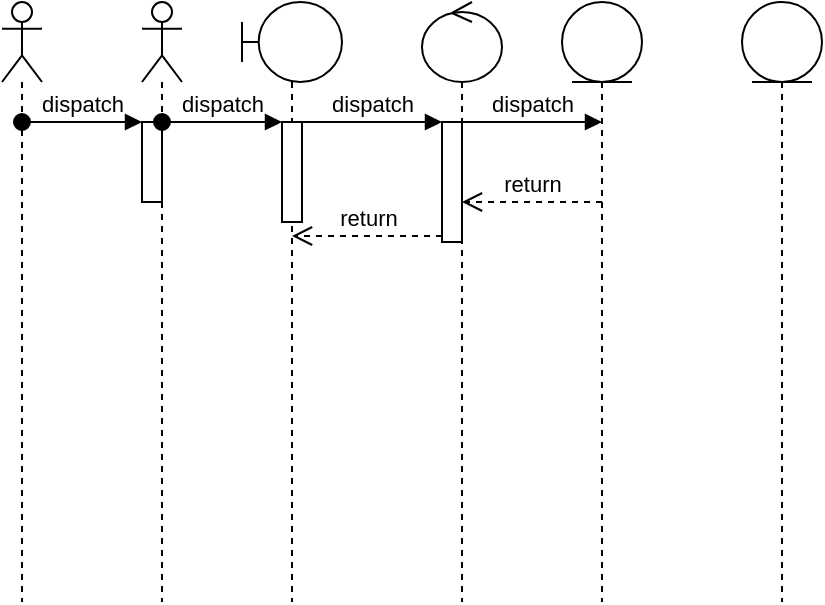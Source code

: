 <mxfile version="18.0.3" type="github">
  <diagram id="C5RBs43oDa-KdzZeNtuy" name="Page-1">
    <mxGraphModel dx="827" dy="483" grid="1" gridSize="10" guides="1" tooltips="1" connect="1" arrows="1" fold="1" page="1" pageScale="1" pageWidth="827" pageHeight="1169" math="0" shadow="0">
      <root>
        <mxCell id="WIyWlLk6GJQsqaUBKTNV-0" />
        <mxCell id="WIyWlLk6GJQsqaUBKTNV-1" parent="WIyWlLk6GJQsqaUBKTNV-0" />
        <mxCell id="IK8AEmKTrprAsrEwXX1D-0" value="" style="shape=umlLifeline;participant=umlActor;perimeter=lifelinePerimeter;whiteSpace=wrap;html=1;container=1;collapsible=0;recursiveResize=0;verticalAlign=top;spacingTop=36;outlineConnect=0;" vertex="1" parent="WIyWlLk6GJQsqaUBKTNV-1">
          <mxGeometry x="70" y="120" width="20" height="300" as="geometry" />
        </mxCell>
        <mxCell id="IK8AEmKTrprAsrEwXX1D-1" value="" style="shape=umlLifeline;participant=umlBoundary;perimeter=lifelinePerimeter;whiteSpace=wrap;html=1;container=1;collapsible=0;recursiveResize=0;verticalAlign=top;spacingTop=36;outlineConnect=0;" vertex="1" parent="WIyWlLk6GJQsqaUBKTNV-1">
          <mxGeometry x="190" y="120" width="50" height="300" as="geometry" />
        </mxCell>
        <mxCell id="IK8AEmKTrprAsrEwXX1D-2" value="" style="shape=umlLifeline;participant=umlActor;perimeter=lifelinePerimeter;whiteSpace=wrap;html=1;container=1;collapsible=0;recursiveResize=0;verticalAlign=top;spacingTop=36;outlineConnect=0;" vertex="1" parent="WIyWlLk6GJQsqaUBKTNV-1">
          <mxGeometry x="140" y="120" width="20" height="300" as="geometry" />
        </mxCell>
        <mxCell id="IK8AEmKTrprAsrEwXX1D-3" value="" style="shape=umlLifeline;participant=umlEntity;perimeter=lifelinePerimeter;whiteSpace=wrap;html=1;container=1;collapsible=0;recursiveResize=0;verticalAlign=top;spacingTop=36;outlineConnect=0;" vertex="1" parent="WIyWlLk6GJQsqaUBKTNV-1">
          <mxGeometry x="350" y="120" width="40" height="300" as="geometry" />
        </mxCell>
        <mxCell id="IK8AEmKTrprAsrEwXX1D-4" value="" style="shape=umlLifeline;participant=umlEntity;perimeter=lifelinePerimeter;whiteSpace=wrap;html=1;container=1;collapsible=0;recursiveResize=0;verticalAlign=top;spacingTop=36;outlineConnect=0;" vertex="1" parent="WIyWlLk6GJQsqaUBKTNV-1">
          <mxGeometry x="440" y="120" width="40" height="300" as="geometry" />
        </mxCell>
        <mxCell id="IK8AEmKTrprAsrEwXX1D-5" value="" style="shape=umlLifeline;participant=umlControl;perimeter=lifelinePerimeter;whiteSpace=wrap;html=1;container=1;collapsible=0;recursiveResize=0;verticalAlign=top;spacingTop=36;outlineConnect=0;" vertex="1" parent="WIyWlLk6GJQsqaUBKTNV-1">
          <mxGeometry x="280" y="120" width="40" height="300" as="geometry" />
        </mxCell>
        <mxCell id="IK8AEmKTrprAsrEwXX1D-6" value="" style="html=1;points=[];perimeter=orthogonalPerimeter;" vertex="1" parent="WIyWlLk6GJQsqaUBKTNV-1">
          <mxGeometry x="140" y="180" width="10" height="40" as="geometry" />
        </mxCell>
        <mxCell id="IK8AEmKTrprAsrEwXX1D-7" value="dispatch" style="html=1;verticalAlign=bottom;startArrow=oval;endArrow=block;startSize=8;rounded=0;" edge="1" target="IK8AEmKTrprAsrEwXX1D-6" parent="WIyWlLk6GJQsqaUBKTNV-1">
          <mxGeometry relative="1" as="geometry">
            <mxPoint x="80" y="180" as="sourcePoint" />
          </mxGeometry>
        </mxCell>
        <mxCell id="IK8AEmKTrprAsrEwXX1D-8" value="" style="html=1;points=[];perimeter=orthogonalPerimeter;" vertex="1" parent="WIyWlLk6GJQsqaUBKTNV-1">
          <mxGeometry x="210" y="180" width="10" height="50" as="geometry" />
        </mxCell>
        <mxCell id="IK8AEmKTrprAsrEwXX1D-9" value="dispatch" style="html=1;verticalAlign=bottom;startArrow=oval;endArrow=block;startSize=8;rounded=0;" edge="1" target="IK8AEmKTrprAsrEwXX1D-8" parent="WIyWlLk6GJQsqaUBKTNV-1">
          <mxGeometry relative="1" as="geometry">
            <mxPoint x="150" y="180" as="sourcePoint" />
          </mxGeometry>
        </mxCell>
        <mxCell id="IK8AEmKTrprAsrEwXX1D-10" value="" style="html=1;points=[];perimeter=orthogonalPerimeter;" vertex="1" parent="WIyWlLk6GJQsqaUBKTNV-1">
          <mxGeometry x="290" y="180" width="10" height="60" as="geometry" />
        </mxCell>
        <mxCell id="IK8AEmKTrprAsrEwXX1D-11" value="dispatch" style="html=1;verticalAlign=bottom;endArrow=block;entryX=0;entryY=0;rounded=0;" edge="1" target="IK8AEmKTrprAsrEwXX1D-10" parent="WIyWlLk6GJQsqaUBKTNV-1">
          <mxGeometry relative="1" as="geometry">
            <mxPoint x="220" y="180" as="sourcePoint" />
          </mxGeometry>
        </mxCell>
        <mxCell id="IK8AEmKTrprAsrEwXX1D-12" value="return" style="html=1;verticalAlign=bottom;endArrow=open;dashed=1;endSize=8;exitX=0;exitY=0.95;rounded=0;" edge="1" source="IK8AEmKTrprAsrEwXX1D-10" parent="WIyWlLk6GJQsqaUBKTNV-1" target="IK8AEmKTrprAsrEwXX1D-1">
          <mxGeometry relative="1" as="geometry">
            <mxPoint x="220" y="256" as="targetPoint" />
          </mxGeometry>
        </mxCell>
        <mxCell id="IK8AEmKTrprAsrEwXX1D-15" value="dispatch" style="html=1;verticalAlign=bottom;endArrow=block;entryX=0;entryY=0;rounded=0;" edge="1" parent="WIyWlLk6GJQsqaUBKTNV-1">
          <mxGeometry relative="1" as="geometry">
            <mxPoint x="300" y="180" as="sourcePoint" />
            <mxPoint x="370" y="180.0" as="targetPoint" />
          </mxGeometry>
        </mxCell>
        <mxCell id="IK8AEmKTrprAsrEwXX1D-16" value="return" style="html=1;verticalAlign=bottom;endArrow=open;dashed=1;endSize=8;exitX=0;exitY=0.95;rounded=0;" edge="1" parent="WIyWlLk6GJQsqaUBKTNV-1">
          <mxGeometry relative="1" as="geometry">
            <mxPoint x="300" y="220" as="targetPoint" />
            <mxPoint x="370" y="220" as="sourcePoint" />
          </mxGeometry>
        </mxCell>
      </root>
    </mxGraphModel>
  </diagram>
</mxfile>
